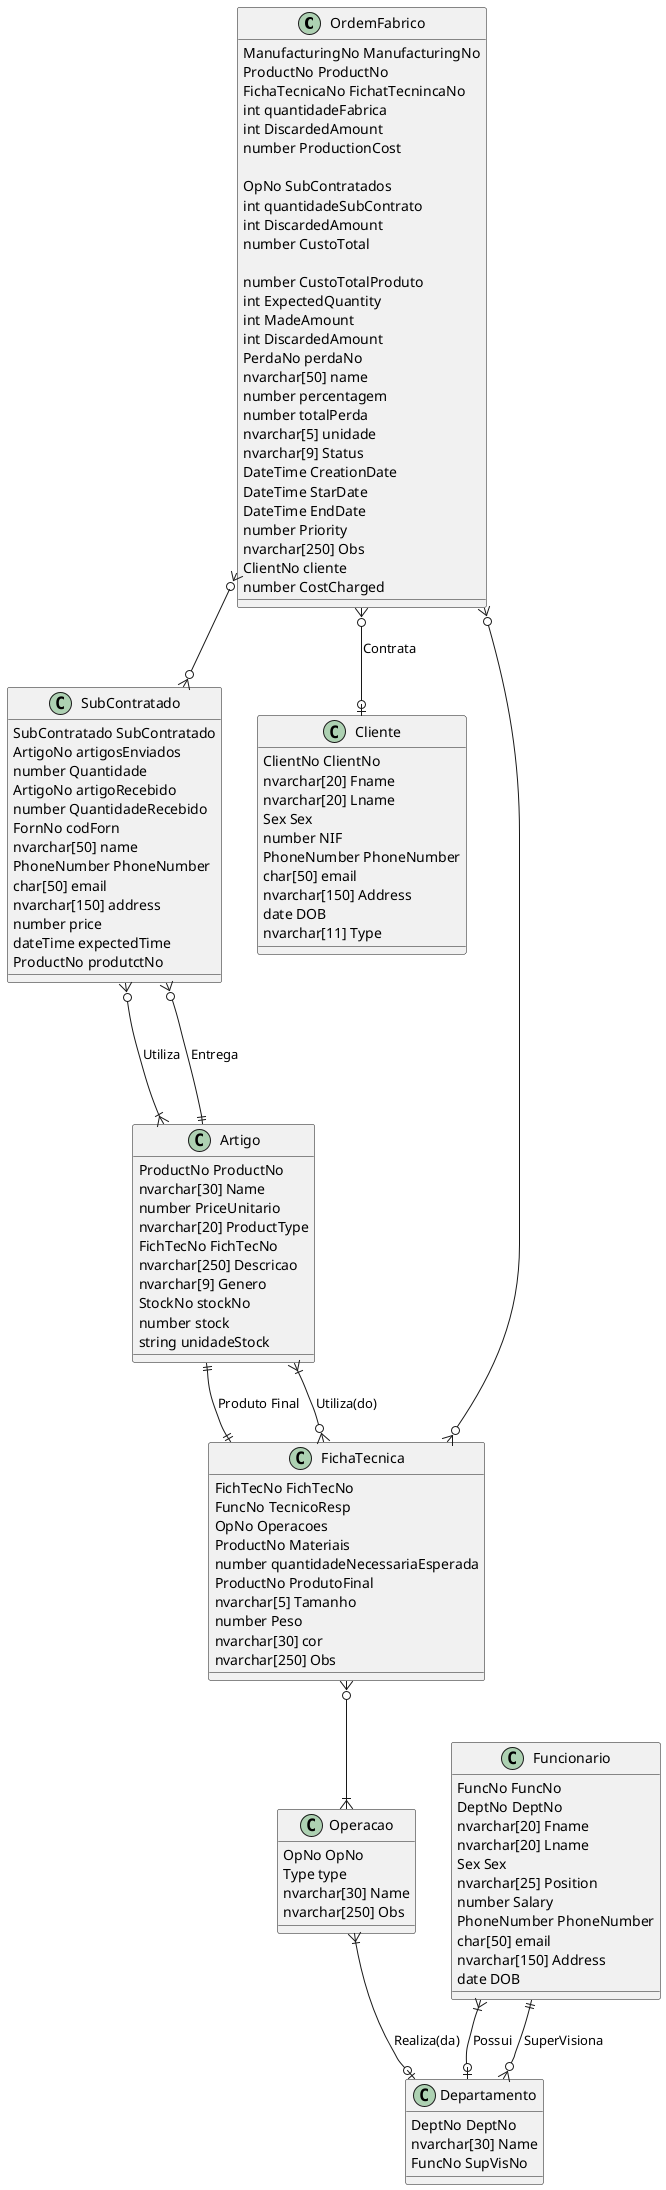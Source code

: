 @startuml tableBD

/'
!Ligação da ORdem de Fabrico e Artigo mal, o que liga é a ficha Tecnica
'/
/'
Falta SubContratados, SubContratados
'/


/'
Ainda é o concetual
'/


/'
Agregações:
Funcionario com Departamento
Departamento com OperaçãoInterna
FichaTecnica com Operacao

Composições:
Artigo com Ordem de fabrico
Cliente com Ordem de fabrico
Artigo com Ficha Tecnica
OperacaoSubContratada com Operacao
OperacaoInterna com Operacao
'/

/'
Define os Artigo a fabricar,
Quantidades necessárias
Prazos de conclusão

int ExpectedQuantity
int MadeAmount
int DiscardedAmount (Este 3 atributos diz respeito a quantidade produzida por Artigo)

Ver se a quantidade do subContrato está vem, ou então não.
'/
class OrdemFabrico {
    ManufacturingNo ManufacturingNo
    ProductNo ProductNo
    FichaTecnicaNo FichatTecnincaNo
    int quantidadeFabrica
    int DiscardedAmount
    number ProductionCost
    
    OpNo SubContratados
    int quantidadeSubContrato
    int DiscardedAmount
    number CustoTotal

    number CustoTotalProduto
    int ExpectedQuantity
    int MadeAmount
    int DiscardedAmount
    PerdaNo perdaNo 
    nvarchar[50] name 
    number percentagem 
    number totalPerda
    nvarchar[5] unidade
    nvarchar[9] Status 
    DateTime CreationDate
    DateTime StarDate
    DateTime EndDate
    number Priority
    nvarchar[250] Obs
    ClientNo cliente
    number CostCharged
}   

/'
O stock é quantidade que tem de Artigo
O fornecedor vai ter os campos da tabela e o Artigo 
pode ter varios

Talvez haja uma tabela materiais que liga juntamente
ao Artigo há tabela operação
'/
class Artigo {
    ProductNo ProductNo
    nvarchar[30] Name 
    number PriceUnitario 
    nvarchar[20] ProductType
    FichTecNo FichTecNo
    nvarchar[250] Descricao
    nvarchar[9] Genero
    StockNo stockNo
    number stock 
    string unidadeStock
}

/'
Conjunto de operações necessarias para a produção
de um Artigo, os materiais utilizados e o resultado 
final
'/
class FichaTecnica {
    FichTecNo FichTecNo
    FuncNo TecnicoResp 
    OpNo Operacoes
    ProductNo Materiais
    number quantidadeNecessariaEsperada
    ProductNo ProdutoFinal
    nvarchar[5] Tamanho
    number Peso
    nvarchar[30] cor
    nvarchar[250] Obs
}

/'
Parceiro externo que pode desenvolver uma operação
Ver se apenas um subContratado pode fazer uma e so uma operação
'/
class Operacao {
    OpNo OpNo 
    Type type 
    nvarchar[30] Name 
    nvarchar[250] Obs
}

/'
ExpectedTime, acho que é o unico que não é preciso

O subContratado ele manda tudo, o que está bem, mal, etc.

O productNo seria os materias que enviamos
'/
class SubContratado {
    SubContratado SubContratado
    ArtigoNo artigosEnviados
    number Quantidade
    ArtigoNo artigoRecebido
    number QuantidadeRecebido
    FornNo codForn 
    nvarchar[50] name
    PhoneNumber PhoneNumber
    char[50] email
    nvarchar[150] address
    number price 
    dateTime expectedTime 
    ProductNo produtctNo 
}

SubContratado }o--|{ Artigo: Utiliza
SubContratado }o---|| Artigo: Entrega

/'Extras se quissermos complicar'/

/'Setor da fabrica responsável por uma determinada
operacao'/
class Departamento {
    DeptNo DeptNo 
    nvarchar[30] Name
    FuncNo SupVisNo 
}

/'
Funcionario da fabrica, que faz parte de um setor
'/
class Funcionario {
    FuncNo FuncNo
    DeptNo DeptNo 
    nvarchar[20] Fname
    nvarchar[20] Lname
    Sex Sex
    nvarchar[25] Position
    number Salary
    PhoneNumber PhoneNumber 
    char[50] email
    nvarchar[150] Address
    date DOB
}

class Cliente {
    ClientNo ClientNo
    nvarchar[20] Fname
    nvarchar[20] Lname
    Sex Sex
    number NIF 
    PhoneNumber PhoneNumber 
    char[50] email
    nvarchar[150] Address 
    date DOB
    nvarchar[11] Type
}

/'
Relacionamento dos Funcionarios
'/
Funcionario }|--o| Departamento: Possui
Funcionario ||--o{ Departamento: SuperVisiona 

/'
Relacionamento das Operacoes Interna
'/
Operacao }|--o| Departamento: Realiza(da)

/'
Relacionamento Ficha Tecnica
'/
FichaTecnica }o--|{ Operacao
FichaTecnica }o--|{ Artigo: Utiliza(do)

/'
Relacionamentos do Artigo
'/
Artigo ||--|| FichaTecnica: Produto Final
FichaTecnica }o--o{ OrdemFabrico

/'
Relacionamento Ordem Fabrico
'/
OrdemFabrico }o--o| Cliente: Contrata
OrdemFabrico }o--o{ SubContratado

@enduml